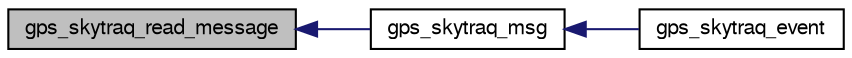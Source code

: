 digraph "gps_skytraq_read_message"
{
  edge [fontname="FreeSans",fontsize="10",labelfontname="FreeSans",labelfontsize="10"];
  node [fontname="FreeSans",fontsize="10",shape=record];
  rankdir="LR";
  Node1 [label="gps_skytraq_read_message",height=0.2,width=0.4,color="black", fillcolor="grey75", style="filled", fontcolor="black"];
  Node1 -> Node2 [dir="back",color="midnightblue",fontsize="10",style="solid",fontname="FreeSans"];
  Node2 [label="gps_skytraq_msg",height=0.2,width=0.4,color="black", fillcolor="white", style="filled",URL="$gps__skytraq_8c.html#a9480384f1c4dd5c8ff24fb7989dbe194"];
  Node2 -> Node3 [dir="back",color="midnightblue",fontsize="10",style="solid",fontname="FreeSans"];
  Node3 [label="gps_skytraq_event",height=0.2,width=0.4,color="black", fillcolor="white", style="filled",URL="$gps__skytraq_8h.html#a7b24ce985ade2631c7aa2ac72d643a43"];
}
